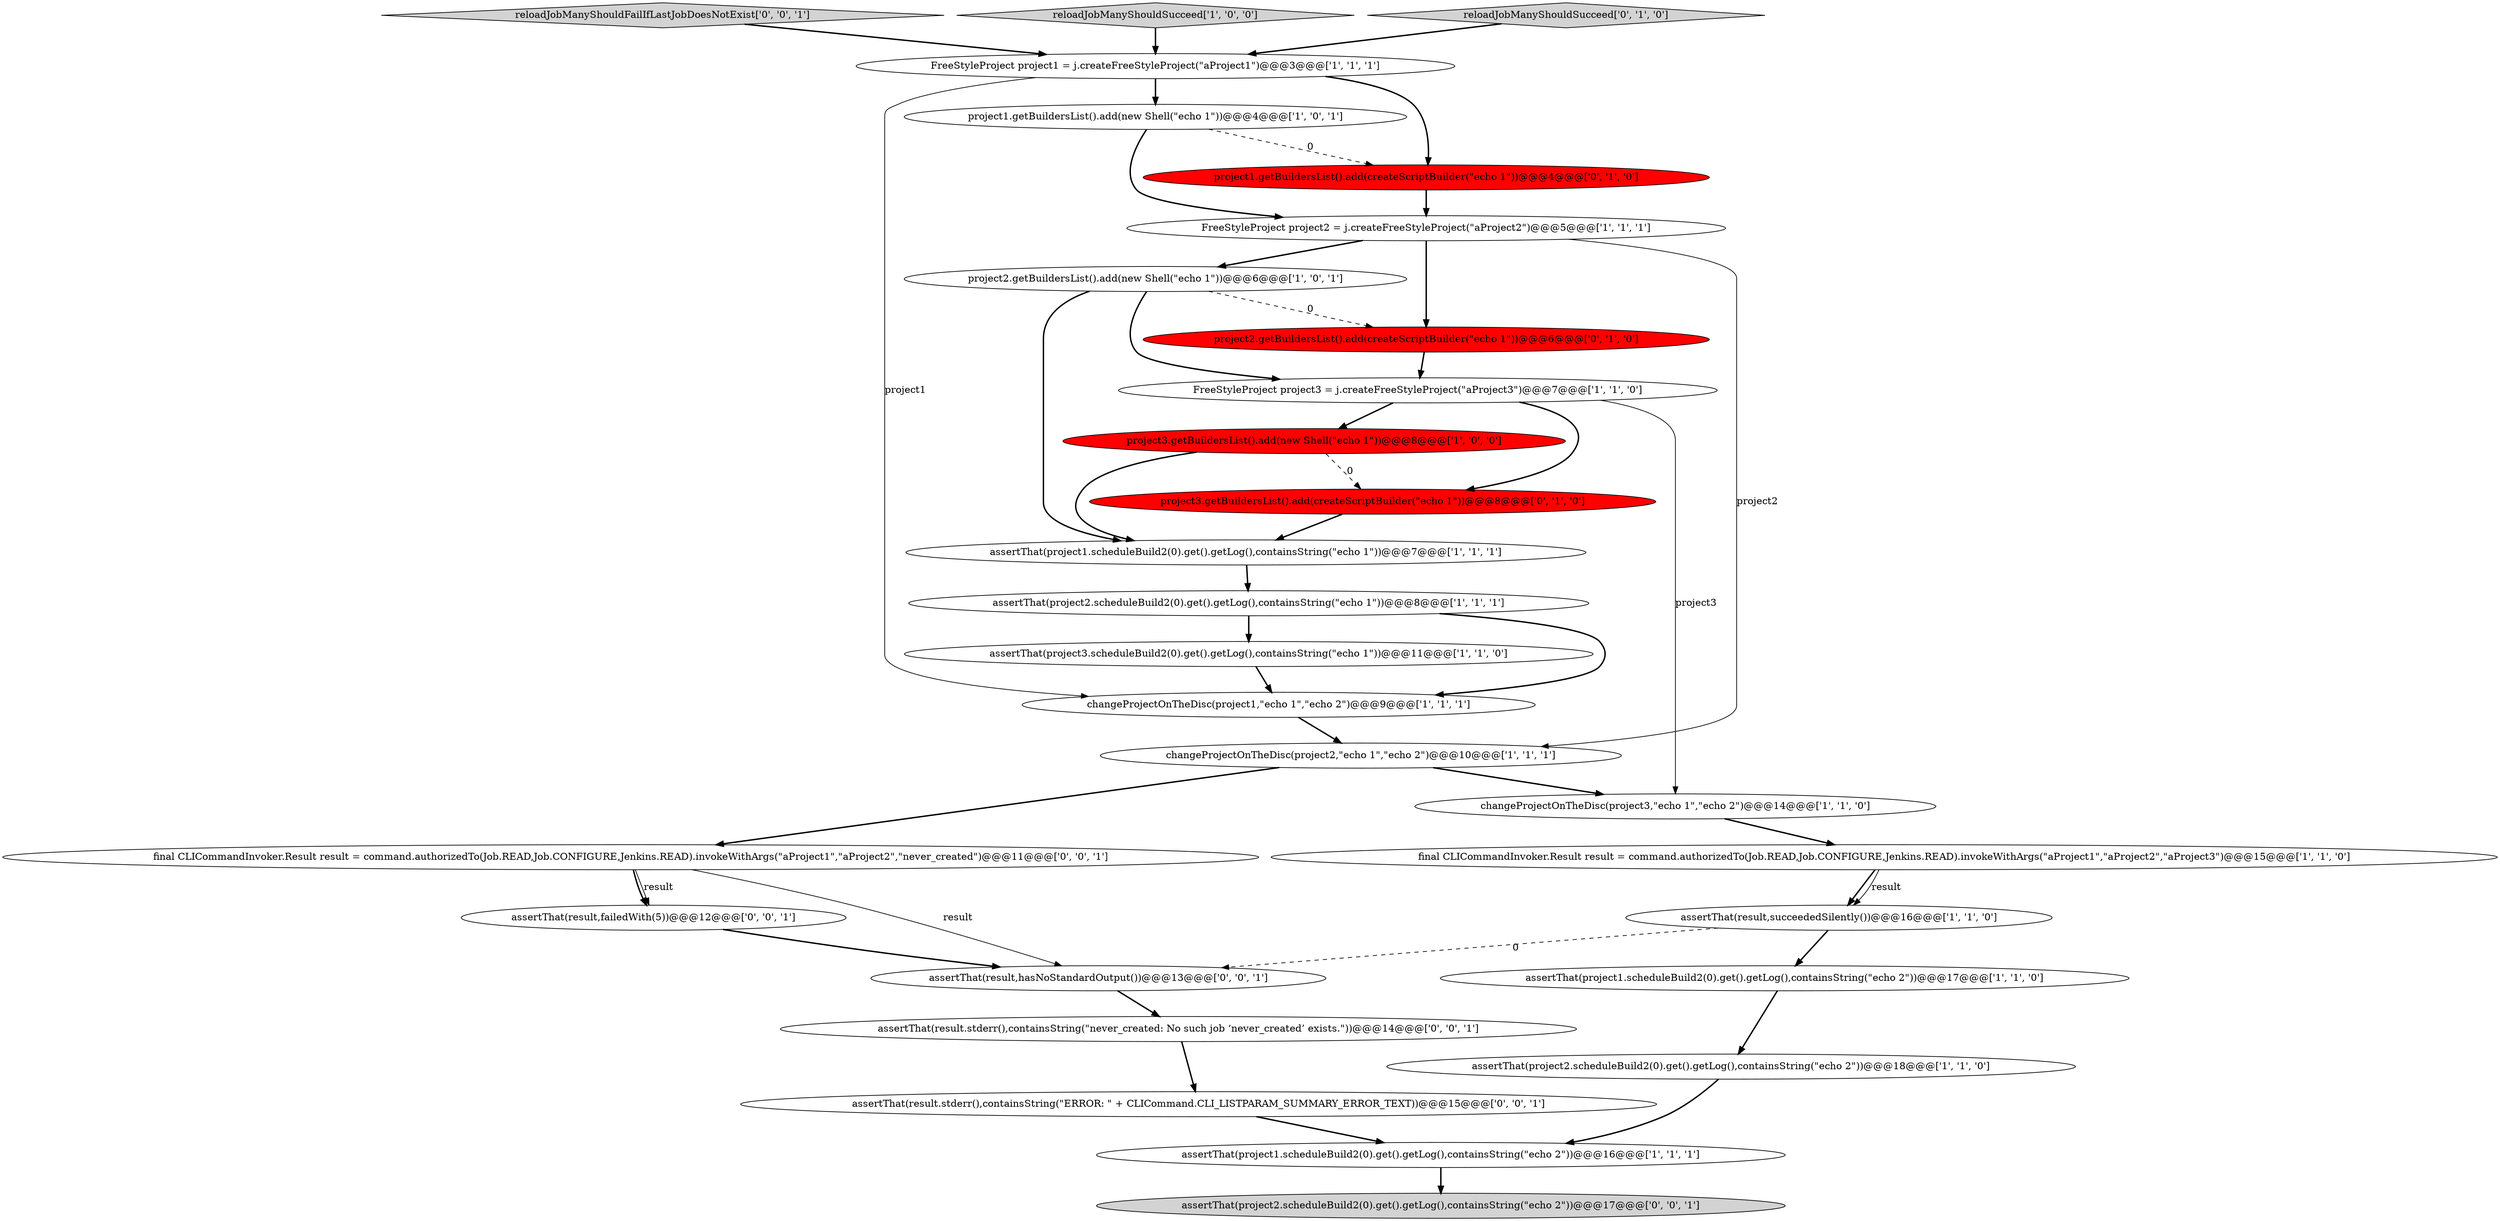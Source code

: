 digraph {
14 [style = filled, label = "changeProjectOnTheDisc(project1,\"echo 1\",\"echo 2\")@@@9@@@['1', '1', '1']", fillcolor = white, shape = ellipse image = "AAA0AAABBB1BBB"];
16 [style = filled, label = "FreeStyleProject project3 = j.createFreeStyleProject(\"aProject3\")@@@7@@@['1', '1', '0']", fillcolor = white, shape = ellipse image = "AAA0AAABBB1BBB"];
25 [style = filled, label = "assertThat(result.stderr(),containsString(\"ERROR: \" + CLICommand.CLI_LISTPARAM_SUMMARY_ERROR_TEXT))@@@15@@@['0', '0', '1']", fillcolor = white, shape = ellipse image = "AAA0AAABBB3BBB"];
24 [style = filled, label = "reloadJobManyShouldFailIfLastJobDoesNotExist['0', '0', '1']", fillcolor = lightgray, shape = diamond image = "AAA0AAABBB3BBB"];
15 [style = filled, label = "changeProjectOnTheDisc(project3,\"echo 1\",\"echo 2\")@@@14@@@['1', '1', '0']", fillcolor = white, shape = ellipse image = "AAA0AAABBB1BBB"];
11 [style = filled, label = "assertThat(project1.scheduleBuild2(0).get().getLog(),containsString(\"echo 1\"))@@@7@@@['1', '1', '1']", fillcolor = white, shape = ellipse image = "AAA0AAABBB1BBB"];
3 [style = filled, label = "assertThat(project3.scheduleBuild2(0).get().getLog(),containsString(\"echo 1\"))@@@11@@@['1', '1', '0']", fillcolor = white, shape = ellipse image = "AAA0AAABBB1BBB"];
26 [style = filled, label = "assertThat(project2.scheduleBuild2(0).get().getLog(),containsString(\"echo 2\"))@@@17@@@['0', '0', '1']", fillcolor = lightgray, shape = ellipse image = "AAA0AAABBB3BBB"];
22 [style = filled, label = "assertThat(result.stderr(),containsString(\"never_created: No such job ‘never_created’ exists.\"))@@@14@@@['0', '0', '1']", fillcolor = white, shape = ellipse image = "AAA0AAABBB3BBB"];
6 [style = filled, label = "changeProjectOnTheDisc(project2,\"echo 1\",\"echo 2\")@@@10@@@['1', '1', '1']", fillcolor = white, shape = ellipse image = "AAA0AAABBB1BBB"];
9 [style = filled, label = "final CLICommandInvoker.Result result = command.authorizedTo(Job.READ,Job.CONFIGURE,Jenkins.READ).invokeWithArgs(\"aProject1\",\"aProject2\",\"aProject3\")@@@15@@@['1', '1', '0']", fillcolor = white, shape = ellipse image = "AAA0AAABBB1BBB"];
4 [style = filled, label = "FreeStyleProject project1 = j.createFreeStyleProject(\"aProject1\")@@@3@@@['1', '1', '1']", fillcolor = white, shape = ellipse image = "AAA0AAABBB1BBB"];
2 [style = filled, label = "reloadJobManyShouldSucceed['1', '0', '0']", fillcolor = lightgray, shape = diamond image = "AAA0AAABBB1BBB"];
1 [style = filled, label = "project3.getBuildersList().add(new Shell(\"echo 1\"))@@@8@@@['1', '0', '0']", fillcolor = red, shape = ellipse image = "AAA1AAABBB1BBB"];
23 [style = filled, label = "assertThat(result,failedWith(5))@@@12@@@['0', '0', '1']", fillcolor = white, shape = ellipse image = "AAA0AAABBB3BBB"];
12 [style = filled, label = "assertThat(project1.scheduleBuild2(0).get().getLog(),containsString(\"echo 2\"))@@@17@@@['1', '1', '0']", fillcolor = white, shape = ellipse image = "AAA0AAABBB1BBB"];
20 [style = filled, label = "reloadJobManyShouldSucceed['0', '1', '0']", fillcolor = lightgray, shape = diamond image = "AAA0AAABBB2BBB"];
10 [style = filled, label = "assertThat(result,succeededSilently())@@@16@@@['1', '1', '0']", fillcolor = white, shape = ellipse image = "AAA0AAABBB1BBB"];
8 [style = filled, label = "FreeStyleProject project2 = j.createFreeStyleProject(\"aProject2\")@@@5@@@['1', '1', '1']", fillcolor = white, shape = ellipse image = "AAA0AAABBB1BBB"];
5 [style = filled, label = "project2.getBuildersList().add(new Shell(\"echo 1\"))@@@6@@@['1', '0', '1']", fillcolor = white, shape = ellipse image = "AAA0AAABBB1BBB"];
0 [style = filled, label = "assertThat(project2.scheduleBuild2(0).get().getLog(),containsString(\"echo 1\"))@@@8@@@['1', '1', '1']", fillcolor = white, shape = ellipse image = "AAA0AAABBB1BBB"];
27 [style = filled, label = "final CLICommandInvoker.Result result = command.authorizedTo(Job.READ,Job.CONFIGURE,Jenkins.READ).invokeWithArgs(\"aProject1\",\"aProject2\",\"never_created\")@@@11@@@['0', '0', '1']", fillcolor = white, shape = ellipse image = "AAA0AAABBB3BBB"];
17 [style = filled, label = "assertThat(project1.scheduleBuild2(0).get().getLog(),containsString(\"echo 2\"))@@@16@@@['1', '1', '1']", fillcolor = white, shape = ellipse image = "AAA0AAABBB1BBB"];
19 [style = filled, label = "project2.getBuildersList().add(createScriptBuilder(\"echo 1\"))@@@6@@@['0', '1', '0']", fillcolor = red, shape = ellipse image = "AAA1AAABBB2BBB"];
21 [style = filled, label = "project3.getBuildersList().add(createScriptBuilder(\"echo 1\"))@@@8@@@['0', '1', '0']", fillcolor = red, shape = ellipse image = "AAA1AAABBB2BBB"];
7 [style = filled, label = "project1.getBuildersList().add(new Shell(\"echo 1\"))@@@4@@@['1', '0', '1']", fillcolor = white, shape = ellipse image = "AAA0AAABBB1BBB"];
28 [style = filled, label = "assertThat(result,hasNoStandardOutput())@@@13@@@['0', '0', '1']", fillcolor = white, shape = ellipse image = "AAA0AAABBB3BBB"];
18 [style = filled, label = "project1.getBuildersList().add(createScriptBuilder(\"echo 1\"))@@@4@@@['0', '1', '0']", fillcolor = red, shape = ellipse image = "AAA1AAABBB2BBB"];
13 [style = filled, label = "assertThat(project2.scheduleBuild2(0).get().getLog(),containsString(\"echo 2\"))@@@18@@@['1', '1', '0']", fillcolor = white, shape = ellipse image = "AAA0AAABBB1BBB"];
0->3 [style = bold, label=""];
22->25 [style = bold, label=""];
17->26 [style = bold, label=""];
7->18 [style = dashed, label="0"];
8->19 [style = bold, label=""];
3->14 [style = bold, label=""];
10->28 [style = dashed, label="0"];
4->18 [style = bold, label=""];
1->21 [style = dashed, label="0"];
4->14 [style = solid, label="project1"];
8->6 [style = solid, label="project2"];
9->10 [style = bold, label=""];
7->8 [style = bold, label=""];
2->4 [style = bold, label=""];
25->17 [style = bold, label=""];
4->7 [style = bold, label=""];
6->15 [style = bold, label=""];
1->11 [style = bold, label=""];
19->16 [style = bold, label=""];
20->4 [style = bold, label=""];
5->16 [style = bold, label=""];
23->28 [style = bold, label=""];
12->13 [style = bold, label=""];
6->27 [style = bold, label=""];
13->17 [style = bold, label=""];
0->14 [style = bold, label=""];
11->0 [style = bold, label=""];
24->4 [style = bold, label=""];
27->23 [style = solid, label="result"];
8->5 [style = bold, label=""];
16->1 [style = bold, label=""];
21->11 [style = bold, label=""];
27->28 [style = solid, label="result"];
15->9 [style = bold, label=""];
10->12 [style = bold, label=""];
16->21 [style = bold, label=""];
27->23 [style = bold, label=""];
5->11 [style = bold, label=""];
18->8 [style = bold, label=""];
9->10 [style = solid, label="result"];
5->19 [style = dashed, label="0"];
14->6 [style = bold, label=""];
16->15 [style = solid, label="project3"];
28->22 [style = bold, label=""];
}
